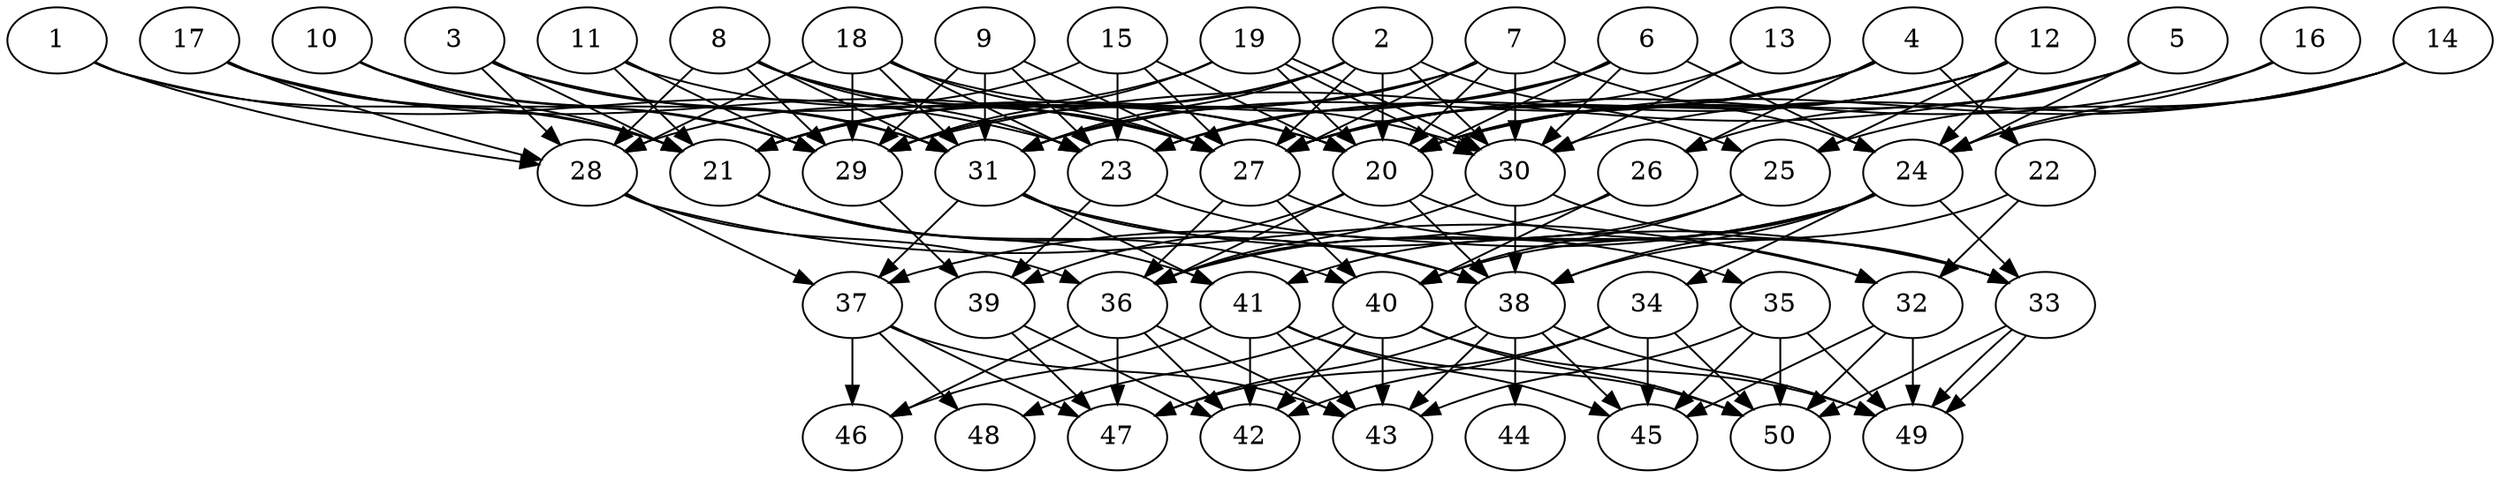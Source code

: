 // DAG automatically generated by daggen at Thu Oct  3 14:07:56 2019
// ./daggen --dot -n 50 --ccr 0.4 --fat 0.7 --regular 0.7 --density 0.6 --mindata 5242880 --maxdata 52428800 
digraph G {
  1 [size="104931840", alpha="0.15", expect_size="41972736"] 
  1 -> 21 [size ="41972736"]
  1 -> 23 [size ="41972736"]
  1 -> 28 [size ="41972736"]
  2 [size="119439360", alpha="0.01", expect_size="47775744"] 
  2 -> 20 [size ="47775744"]
  2 -> 21 [size ="47775744"]
  2 -> 25 [size ="47775744"]
  2 -> 27 [size ="47775744"]
  2 -> 29 [size ="47775744"]
  2 -> 30 [size ="47775744"]
  2 -> 31 [size ="47775744"]
  3 [size="118615040", alpha="0.11", expect_size="47446016"] 
  3 -> 20 [size ="47446016"]
  3 -> 21 [size ="47446016"]
  3 -> 28 [size ="47446016"]
  3 -> 31 [size ="47446016"]
  4 [size="108546560", alpha="0.16", expect_size="43418624"] 
  4 -> 20 [size ="43418624"]
  4 -> 22 [size ="43418624"]
  4 -> 26 [size ="43418624"]
  4 -> 27 [size ="43418624"]
  4 -> 31 [size ="43418624"]
  5 [size="18311680", alpha="0.05", expect_size="7324672"] 
  5 -> 20 [size ="7324672"]
  5 -> 24 [size ="7324672"]
  5 -> 26 [size ="7324672"]
  5 -> 29 [size ="7324672"]
  6 [size="96092160", alpha="0.04", expect_size="38436864"] 
  6 -> 20 [size ="38436864"]
  6 -> 21 [size ="38436864"]
  6 -> 23 [size ="38436864"]
  6 -> 24 [size ="38436864"]
  6 -> 30 [size ="38436864"]
  7 [size="50531840", alpha="0.03", expect_size="20212736"] 
  7 -> 20 [size ="20212736"]
  7 -> 21 [size ="20212736"]
  7 -> 24 [size ="20212736"]
  7 -> 27 [size ="20212736"]
  7 -> 30 [size ="20212736"]
  7 -> 31 [size ="20212736"]
  8 [size="105597440", alpha="0.04", expect_size="42238976"] 
  8 -> 20 [size ="42238976"]
  8 -> 23 [size ="42238976"]
  8 -> 27 [size ="42238976"]
  8 -> 28 [size ="42238976"]
  8 -> 29 [size ="42238976"]
  8 -> 31 [size ="42238976"]
  9 [size="112947200", alpha="0.04", expect_size="45178880"] 
  9 -> 23 [size ="45178880"]
  9 -> 27 [size ="45178880"]
  9 -> 29 [size ="45178880"]
  9 -> 31 [size ="45178880"]
  10 [size="106805760", alpha="0.05", expect_size="42722304"] 
  10 -> 21 [size ="42722304"]
  10 -> 29 [size ="42722304"]
  10 -> 31 [size ="42722304"]
  11 [size="43883520", alpha="0.06", expect_size="17553408"] 
  11 -> 21 [size ="17553408"]
  11 -> 27 [size ="17553408"]
  11 -> 29 [size ="17553408"]
  12 [size="13934080", alpha="0.17", expect_size="5573632"] 
  12 -> 20 [size ="5573632"]
  12 -> 23 [size ="5573632"]
  12 -> 24 [size ="5573632"]
  12 -> 25 [size ="5573632"]
  12 -> 27 [size ="5573632"]
  13 [size="19072000", alpha="0.03", expect_size="7628800"] 
  13 -> 27 [size ="7628800"]
  13 -> 30 [size ="7628800"]
  14 [size="84267520", alpha="0.08", expect_size="33707008"] 
  14 -> 20 [size ="33707008"]
  14 -> 24 [size ="33707008"]
  14 -> 25 [size ="33707008"]
  14 -> 30 [size ="33707008"]
  15 [size="60044800", alpha="0.09", expect_size="24017920"] 
  15 -> 20 [size ="24017920"]
  15 -> 23 [size ="24017920"]
  15 -> 27 [size ="24017920"]
  15 -> 28 [size ="24017920"]
  16 [size="87208960", alpha="0.00", expect_size="34883584"] 
  16 -> 24 [size ="34883584"]
  16 -> 27 [size ="34883584"]
  17 [size="109501440", alpha="0.12", expect_size="43800576"] 
  17 -> 21 [size ="43800576"]
  17 -> 27 [size ="43800576"]
  17 -> 28 [size ="43800576"]
  17 -> 29 [size ="43800576"]
  18 [size="124833280", alpha="0.01", expect_size="49933312"] 
  18 -> 23 [size ="49933312"]
  18 -> 27 [size ="49933312"]
  18 -> 28 [size ="49933312"]
  18 -> 29 [size ="49933312"]
  18 -> 30 [size ="49933312"]
  18 -> 31 [size ="49933312"]
  19 [size="32568320", alpha="0.19", expect_size="13027328"] 
  19 -> 20 [size ="13027328"]
  19 -> 21 [size ="13027328"]
  19 -> 29 [size ="13027328"]
  19 -> 30 [size ="13027328"]
  19 -> 30 [size ="13027328"]
  20 [size="58086400", alpha="0.03", expect_size="23234560"] 
  20 -> 33 [size ="23234560"]
  20 -> 36 [size ="23234560"]
  20 -> 38 [size ="23234560"]
  20 -> 39 [size ="23234560"]
  21 [size="89423360", alpha="0.01", expect_size="35769344"] 
  21 -> 38 [size ="35769344"]
  21 -> 40 [size ="35769344"]
  21 -> 41 [size ="35769344"]
  22 [size="127239680", alpha="0.18", expect_size="50895872"] 
  22 -> 32 [size ="50895872"]
  22 -> 38 [size ="50895872"]
  23 [size="110471680", alpha="0.13", expect_size="44188672"] 
  23 -> 35 [size ="44188672"]
  23 -> 39 [size ="44188672"]
  24 [size="127580160", alpha="0.03", expect_size="51032064"] 
  24 -> 33 [size ="51032064"]
  24 -> 34 [size ="51032064"]
  24 -> 36 [size ="51032064"]
  24 -> 37 [size ="51032064"]
  24 -> 38 [size ="51032064"]
  24 -> 40 [size ="51032064"]
  25 [size="57369600", alpha="0.15", expect_size="22947840"] 
  25 -> 40 [size ="22947840"]
  25 -> 41 [size ="22947840"]
  26 [size="109017600", alpha="0.01", expect_size="43607040"] 
  26 -> 36 [size ="43607040"]
  26 -> 40 [size ="43607040"]
  27 [size="110248960", alpha="0.13", expect_size="44099584"] 
  27 -> 32 [size ="44099584"]
  27 -> 36 [size ="44099584"]
  27 -> 40 [size ="44099584"]
  28 [size="64744960", alpha="0.01", expect_size="25897984"] 
  28 -> 32 [size ="25897984"]
  28 -> 36 [size ="25897984"]
  28 -> 37 [size ="25897984"]
  29 [size="71841280", alpha="0.05", expect_size="28736512"] 
  29 -> 39 [size ="28736512"]
  30 [size="68477440", alpha="0.06", expect_size="27390976"] 
  30 -> 33 [size ="27390976"]
  30 -> 36 [size ="27390976"]
  30 -> 38 [size ="27390976"]
  31 [size="83581440", alpha="0.12", expect_size="33432576"] 
  31 -> 33 [size ="33432576"]
  31 -> 37 [size ="33432576"]
  31 -> 38 [size ="33432576"]
  31 -> 41 [size ="33432576"]
  32 [size="91010560", alpha="0.18", expect_size="36404224"] 
  32 -> 45 [size ="36404224"]
  32 -> 49 [size ="36404224"]
  32 -> 50 [size ="36404224"]
  33 [size="79137280", alpha="0.05", expect_size="31654912"] 
  33 -> 49 [size ="31654912"]
  33 -> 49 [size ="31654912"]
  33 -> 50 [size ="31654912"]
  34 [size="35502080", alpha="0.04", expect_size="14200832"] 
  34 -> 42 [size ="14200832"]
  34 -> 45 [size ="14200832"]
  34 -> 47 [size ="14200832"]
  34 -> 50 [size ="14200832"]
  35 [size="55549440", alpha="0.11", expect_size="22219776"] 
  35 -> 43 [size ="22219776"]
  35 -> 45 [size ="22219776"]
  35 -> 49 [size ="22219776"]
  35 -> 50 [size ="22219776"]
  36 [size="26519040", alpha="0.10", expect_size="10607616"] 
  36 -> 42 [size ="10607616"]
  36 -> 43 [size ="10607616"]
  36 -> 46 [size ="10607616"]
  36 -> 47 [size ="10607616"]
  37 [size="31395840", alpha="0.06", expect_size="12558336"] 
  37 -> 43 [size ="12558336"]
  37 -> 46 [size ="12558336"]
  37 -> 47 [size ="12558336"]
  37 -> 48 [size ="12558336"]
  38 [size="107609600", alpha="0.01", expect_size="43043840"] 
  38 -> 43 [size ="43043840"]
  38 -> 44 [size ="43043840"]
  38 -> 45 [size ="43043840"]
  38 -> 47 [size ="43043840"]
  38 -> 49 [size ="43043840"]
  39 [size="111718400", alpha="0.19", expect_size="44687360"] 
  39 -> 42 [size ="44687360"]
  39 -> 47 [size ="44687360"]
  40 [size="25600000", alpha="0.05", expect_size="10240000"] 
  40 -> 42 [size ="10240000"]
  40 -> 43 [size ="10240000"]
  40 -> 48 [size ="10240000"]
  40 -> 49 [size ="10240000"]
  40 -> 50 [size ="10240000"]
  41 [size="60922880", alpha="0.04", expect_size="24369152"] 
  41 -> 42 [size ="24369152"]
  41 -> 43 [size ="24369152"]
  41 -> 45 [size ="24369152"]
  41 -> 46 [size ="24369152"]
  41 -> 50 [size ="24369152"]
  42 [size="130493440", alpha="0.02", expect_size="52197376"] 
  43 [size="117178880", alpha="0.16", expect_size="46871552"] 
  44 [size="26944000", alpha="0.10", expect_size="10777600"] 
  45 [size="48916480", alpha="0.12", expect_size="19566592"] 
  46 [size="112066560", alpha="0.09", expect_size="44826624"] 
  47 [size="54568960", alpha="0.04", expect_size="21827584"] 
  48 [size="90785280", alpha="0.06", expect_size="36314112"] 
  49 [size="96517120", alpha="0.19", expect_size="38606848"] 
  50 [size="91223040", alpha="0.02", expect_size="36489216"] 
}
